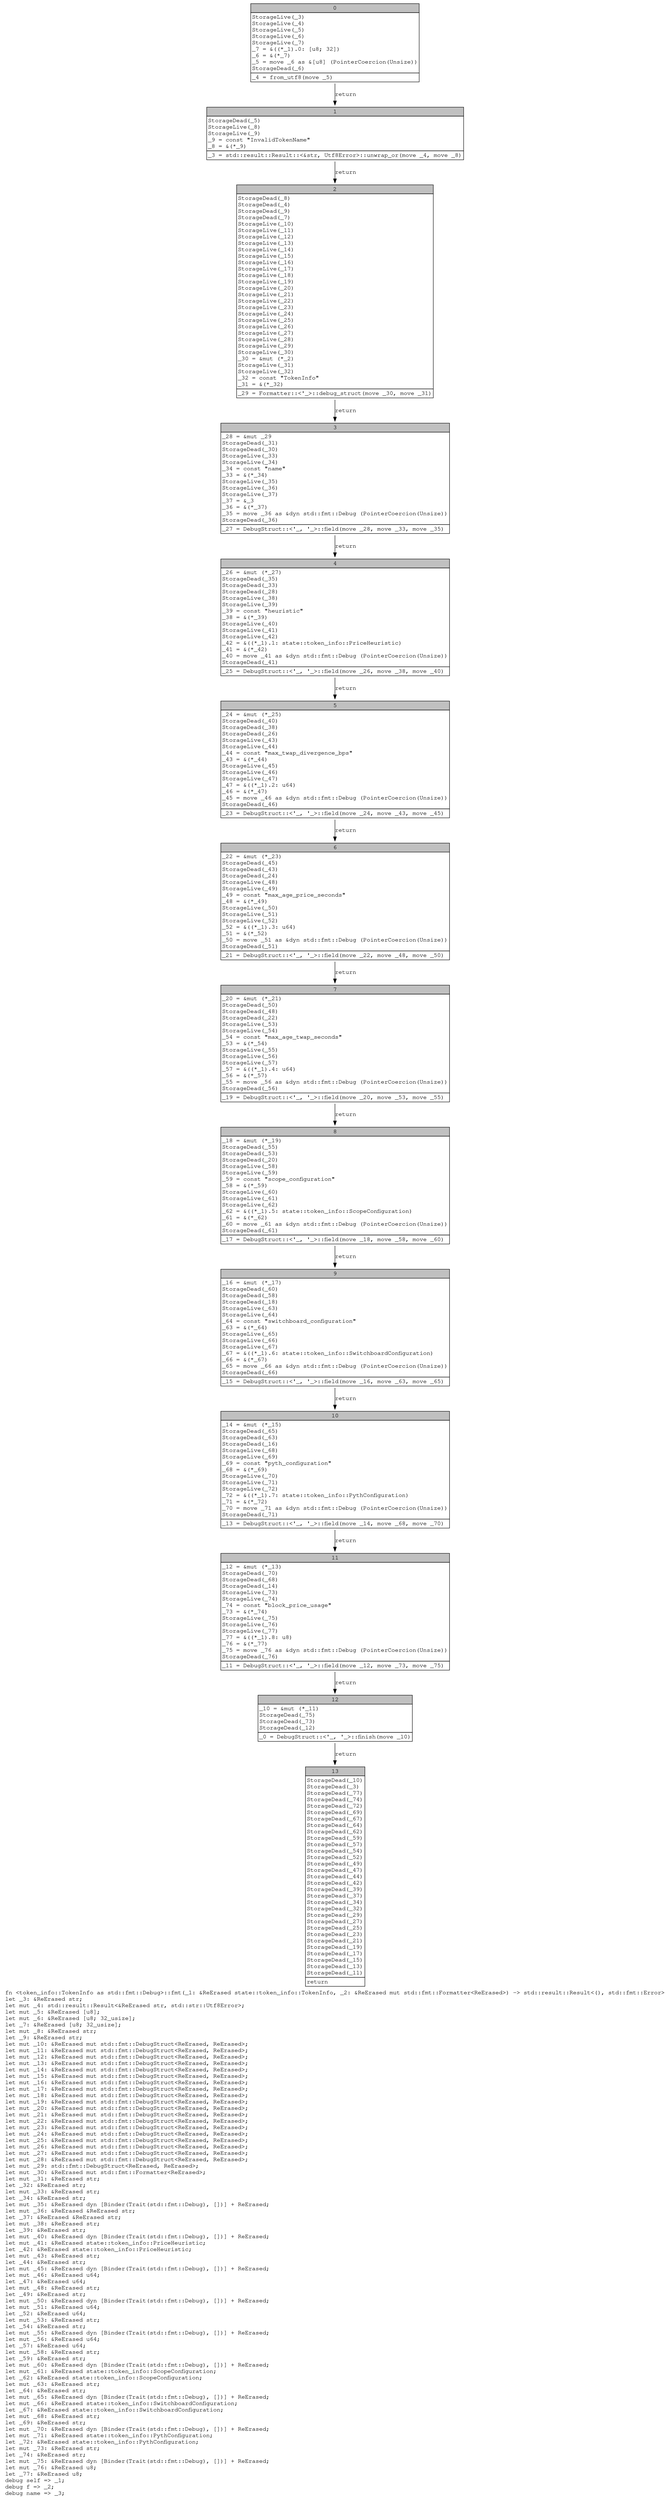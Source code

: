 digraph Mir_0_1982 {
    graph [fontname="Courier, monospace"];
    node [fontname="Courier, monospace"];
    edge [fontname="Courier, monospace"];
    label=<fn &lt;token_info::TokenInfo as std::fmt::Debug&gt;::fmt(_1: &amp;ReErased state::token_info::TokenInfo, _2: &amp;ReErased mut std::fmt::Formatter&lt;ReErased&gt;) -&gt; std::result::Result&lt;(), std::fmt::Error&gt;<br align="left"/>let _3: &amp;ReErased str;<br align="left"/>let mut _4: std::result::Result&lt;&amp;ReErased str, std::str::Utf8Error&gt;;<br align="left"/>let mut _5: &amp;ReErased [u8];<br align="left"/>let mut _6: &amp;ReErased [u8; 32_usize];<br align="left"/>let _7: &amp;ReErased [u8; 32_usize];<br align="left"/>let mut _8: &amp;ReErased str;<br align="left"/>let _9: &amp;ReErased str;<br align="left"/>let mut _10: &amp;ReErased mut std::fmt::DebugStruct&lt;ReErased, ReErased&gt;;<br align="left"/>let mut _11: &amp;ReErased mut std::fmt::DebugStruct&lt;ReErased, ReErased&gt;;<br align="left"/>let mut _12: &amp;ReErased mut std::fmt::DebugStruct&lt;ReErased, ReErased&gt;;<br align="left"/>let mut _13: &amp;ReErased mut std::fmt::DebugStruct&lt;ReErased, ReErased&gt;;<br align="left"/>let mut _14: &amp;ReErased mut std::fmt::DebugStruct&lt;ReErased, ReErased&gt;;<br align="left"/>let mut _15: &amp;ReErased mut std::fmt::DebugStruct&lt;ReErased, ReErased&gt;;<br align="left"/>let mut _16: &amp;ReErased mut std::fmt::DebugStruct&lt;ReErased, ReErased&gt;;<br align="left"/>let mut _17: &amp;ReErased mut std::fmt::DebugStruct&lt;ReErased, ReErased&gt;;<br align="left"/>let mut _18: &amp;ReErased mut std::fmt::DebugStruct&lt;ReErased, ReErased&gt;;<br align="left"/>let mut _19: &amp;ReErased mut std::fmt::DebugStruct&lt;ReErased, ReErased&gt;;<br align="left"/>let mut _20: &amp;ReErased mut std::fmt::DebugStruct&lt;ReErased, ReErased&gt;;<br align="left"/>let mut _21: &amp;ReErased mut std::fmt::DebugStruct&lt;ReErased, ReErased&gt;;<br align="left"/>let mut _22: &amp;ReErased mut std::fmt::DebugStruct&lt;ReErased, ReErased&gt;;<br align="left"/>let mut _23: &amp;ReErased mut std::fmt::DebugStruct&lt;ReErased, ReErased&gt;;<br align="left"/>let mut _24: &amp;ReErased mut std::fmt::DebugStruct&lt;ReErased, ReErased&gt;;<br align="left"/>let mut _25: &amp;ReErased mut std::fmt::DebugStruct&lt;ReErased, ReErased&gt;;<br align="left"/>let mut _26: &amp;ReErased mut std::fmt::DebugStruct&lt;ReErased, ReErased&gt;;<br align="left"/>let mut _27: &amp;ReErased mut std::fmt::DebugStruct&lt;ReErased, ReErased&gt;;<br align="left"/>let mut _28: &amp;ReErased mut std::fmt::DebugStruct&lt;ReErased, ReErased&gt;;<br align="left"/>let mut _29: std::fmt::DebugStruct&lt;ReErased, ReErased&gt;;<br align="left"/>let mut _30: &amp;ReErased mut std::fmt::Formatter&lt;ReErased&gt;;<br align="left"/>let mut _31: &amp;ReErased str;<br align="left"/>let _32: &amp;ReErased str;<br align="left"/>let mut _33: &amp;ReErased str;<br align="left"/>let _34: &amp;ReErased str;<br align="left"/>let mut _35: &amp;ReErased dyn [Binder(Trait(std::fmt::Debug), [])] + ReErased;<br align="left"/>let mut _36: &amp;ReErased &amp;ReErased str;<br align="left"/>let _37: &amp;ReErased &amp;ReErased str;<br align="left"/>let mut _38: &amp;ReErased str;<br align="left"/>let _39: &amp;ReErased str;<br align="left"/>let mut _40: &amp;ReErased dyn [Binder(Trait(std::fmt::Debug), [])] + ReErased;<br align="left"/>let mut _41: &amp;ReErased state::token_info::PriceHeuristic;<br align="left"/>let _42: &amp;ReErased state::token_info::PriceHeuristic;<br align="left"/>let mut _43: &amp;ReErased str;<br align="left"/>let _44: &amp;ReErased str;<br align="left"/>let mut _45: &amp;ReErased dyn [Binder(Trait(std::fmt::Debug), [])] + ReErased;<br align="left"/>let mut _46: &amp;ReErased u64;<br align="left"/>let _47: &amp;ReErased u64;<br align="left"/>let mut _48: &amp;ReErased str;<br align="left"/>let _49: &amp;ReErased str;<br align="left"/>let mut _50: &amp;ReErased dyn [Binder(Trait(std::fmt::Debug), [])] + ReErased;<br align="left"/>let mut _51: &amp;ReErased u64;<br align="left"/>let _52: &amp;ReErased u64;<br align="left"/>let mut _53: &amp;ReErased str;<br align="left"/>let _54: &amp;ReErased str;<br align="left"/>let mut _55: &amp;ReErased dyn [Binder(Trait(std::fmt::Debug), [])] + ReErased;<br align="left"/>let mut _56: &amp;ReErased u64;<br align="left"/>let _57: &amp;ReErased u64;<br align="left"/>let mut _58: &amp;ReErased str;<br align="left"/>let _59: &amp;ReErased str;<br align="left"/>let mut _60: &amp;ReErased dyn [Binder(Trait(std::fmt::Debug), [])] + ReErased;<br align="left"/>let mut _61: &amp;ReErased state::token_info::ScopeConfiguration;<br align="left"/>let _62: &amp;ReErased state::token_info::ScopeConfiguration;<br align="left"/>let mut _63: &amp;ReErased str;<br align="left"/>let _64: &amp;ReErased str;<br align="left"/>let mut _65: &amp;ReErased dyn [Binder(Trait(std::fmt::Debug), [])] + ReErased;<br align="left"/>let mut _66: &amp;ReErased state::token_info::SwitchboardConfiguration;<br align="left"/>let _67: &amp;ReErased state::token_info::SwitchboardConfiguration;<br align="left"/>let mut _68: &amp;ReErased str;<br align="left"/>let _69: &amp;ReErased str;<br align="left"/>let mut _70: &amp;ReErased dyn [Binder(Trait(std::fmt::Debug), [])] + ReErased;<br align="left"/>let mut _71: &amp;ReErased state::token_info::PythConfiguration;<br align="left"/>let _72: &amp;ReErased state::token_info::PythConfiguration;<br align="left"/>let mut _73: &amp;ReErased str;<br align="left"/>let _74: &amp;ReErased str;<br align="left"/>let mut _75: &amp;ReErased dyn [Binder(Trait(std::fmt::Debug), [])] + ReErased;<br align="left"/>let mut _76: &amp;ReErased u8;<br align="left"/>let _77: &amp;ReErased u8;<br align="left"/>debug self =&gt; _1;<br align="left"/>debug f =&gt; _2;<br align="left"/>debug name =&gt; _3;<br align="left"/>>;
    bb0__0_1982 [shape="none", label=<<table border="0" cellborder="1" cellspacing="0"><tr><td bgcolor="gray" align="center" colspan="1">0</td></tr><tr><td align="left" balign="left">StorageLive(_3)<br/>StorageLive(_4)<br/>StorageLive(_5)<br/>StorageLive(_6)<br/>StorageLive(_7)<br/>_7 = &amp;((*_1).0: [u8; 32])<br/>_6 = &amp;(*_7)<br/>_5 = move _6 as &amp;[u8] (PointerCoercion(Unsize))<br/>StorageDead(_6)<br/></td></tr><tr><td align="left">_4 = from_utf8(move _5)</td></tr></table>>];
    bb1__0_1982 [shape="none", label=<<table border="0" cellborder="1" cellspacing="0"><tr><td bgcolor="gray" align="center" colspan="1">1</td></tr><tr><td align="left" balign="left">StorageDead(_5)<br/>StorageLive(_8)<br/>StorageLive(_9)<br/>_9 = const &quot;InvalidTokenName&quot;<br/>_8 = &amp;(*_9)<br/></td></tr><tr><td align="left">_3 = std::result::Result::&lt;&amp;str, Utf8Error&gt;::unwrap_or(move _4, move _8)</td></tr></table>>];
    bb2__0_1982 [shape="none", label=<<table border="0" cellborder="1" cellspacing="0"><tr><td bgcolor="gray" align="center" colspan="1">2</td></tr><tr><td align="left" balign="left">StorageDead(_8)<br/>StorageDead(_4)<br/>StorageDead(_9)<br/>StorageDead(_7)<br/>StorageLive(_10)<br/>StorageLive(_11)<br/>StorageLive(_12)<br/>StorageLive(_13)<br/>StorageLive(_14)<br/>StorageLive(_15)<br/>StorageLive(_16)<br/>StorageLive(_17)<br/>StorageLive(_18)<br/>StorageLive(_19)<br/>StorageLive(_20)<br/>StorageLive(_21)<br/>StorageLive(_22)<br/>StorageLive(_23)<br/>StorageLive(_24)<br/>StorageLive(_25)<br/>StorageLive(_26)<br/>StorageLive(_27)<br/>StorageLive(_28)<br/>StorageLive(_29)<br/>StorageLive(_30)<br/>_30 = &amp;mut (*_2)<br/>StorageLive(_31)<br/>StorageLive(_32)<br/>_32 = const &quot;TokenInfo&quot;<br/>_31 = &amp;(*_32)<br/></td></tr><tr><td align="left">_29 = Formatter::&lt;'_&gt;::debug_struct(move _30, move _31)</td></tr></table>>];
    bb3__0_1982 [shape="none", label=<<table border="0" cellborder="1" cellspacing="0"><tr><td bgcolor="gray" align="center" colspan="1">3</td></tr><tr><td align="left" balign="left">_28 = &amp;mut _29<br/>StorageDead(_31)<br/>StorageDead(_30)<br/>StorageLive(_33)<br/>StorageLive(_34)<br/>_34 = const &quot;name&quot;<br/>_33 = &amp;(*_34)<br/>StorageLive(_35)<br/>StorageLive(_36)<br/>StorageLive(_37)<br/>_37 = &amp;_3<br/>_36 = &amp;(*_37)<br/>_35 = move _36 as &amp;dyn std::fmt::Debug (PointerCoercion(Unsize))<br/>StorageDead(_36)<br/></td></tr><tr><td align="left">_27 = DebugStruct::&lt;'_, '_&gt;::field(move _28, move _33, move _35)</td></tr></table>>];
    bb4__0_1982 [shape="none", label=<<table border="0" cellborder="1" cellspacing="0"><tr><td bgcolor="gray" align="center" colspan="1">4</td></tr><tr><td align="left" balign="left">_26 = &amp;mut (*_27)<br/>StorageDead(_35)<br/>StorageDead(_33)<br/>StorageDead(_28)<br/>StorageLive(_38)<br/>StorageLive(_39)<br/>_39 = const &quot;heuristic&quot;<br/>_38 = &amp;(*_39)<br/>StorageLive(_40)<br/>StorageLive(_41)<br/>StorageLive(_42)<br/>_42 = &amp;((*_1).1: state::token_info::PriceHeuristic)<br/>_41 = &amp;(*_42)<br/>_40 = move _41 as &amp;dyn std::fmt::Debug (PointerCoercion(Unsize))<br/>StorageDead(_41)<br/></td></tr><tr><td align="left">_25 = DebugStruct::&lt;'_, '_&gt;::field(move _26, move _38, move _40)</td></tr></table>>];
    bb5__0_1982 [shape="none", label=<<table border="0" cellborder="1" cellspacing="0"><tr><td bgcolor="gray" align="center" colspan="1">5</td></tr><tr><td align="left" balign="left">_24 = &amp;mut (*_25)<br/>StorageDead(_40)<br/>StorageDead(_38)<br/>StorageDead(_26)<br/>StorageLive(_43)<br/>StorageLive(_44)<br/>_44 = const &quot;max_twap_divergence_bps&quot;<br/>_43 = &amp;(*_44)<br/>StorageLive(_45)<br/>StorageLive(_46)<br/>StorageLive(_47)<br/>_47 = &amp;((*_1).2: u64)<br/>_46 = &amp;(*_47)<br/>_45 = move _46 as &amp;dyn std::fmt::Debug (PointerCoercion(Unsize))<br/>StorageDead(_46)<br/></td></tr><tr><td align="left">_23 = DebugStruct::&lt;'_, '_&gt;::field(move _24, move _43, move _45)</td></tr></table>>];
    bb6__0_1982 [shape="none", label=<<table border="0" cellborder="1" cellspacing="0"><tr><td bgcolor="gray" align="center" colspan="1">6</td></tr><tr><td align="left" balign="left">_22 = &amp;mut (*_23)<br/>StorageDead(_45)<br/>StorageDead(_43)<br/>StorageDead(_24)<br/>StorageLive(_48)<br/>StorageLive(_49)<br/>_49 = const &quot;max_age_price_seconds&quot;<br/>_48 = &amp;(*_49)<br/>StorageLive(_50)<br/>StorageLive(_51)<br/>StorageLive(_52)<br/>_52 = &amp;((*_1).3: u64)<br/>_51 = &amp;(*_52)<br/>_50 = move _51 as &amp;dyn std::fmt::Debug (PointerCoercion(Unsize))<br/>StorageDead(_51)<br/></td></tr><tr><td align="left">_21 = DebugStruct::&lt;'_, '_&gt;::field(move _22, move _48, move _50)</td></tr></table>>];
    bb7__0_1982 [shape="none", label=<<table border="0" cellborder="1" cellspacing="0"><tr><td bgcolor="gray" align="center" colspan="1">7</td></tr><tr><td align="left" balign="left">_20 = &amp;mut (*_21)<br/>StorageDead(_50)<br/>StorageDead(_48)<br/>StorageDead(_22)<br/>StorageLive(_53)<br/>StorageLive(_54)<br/>_54 = const &quot;max_age_twap_seconds&quot;<br/>_53 = &amp;(*_54)<br/>StorageLive(_55)<br/>StorageLive(_56)<br/>StorageLive(_57)<br/>_57 = &amp;((*_1).4: u64)<br/>_56 = &amp;(*_57)<br/>_55 = move _56 as &amp;dyn std::fmt::Debug (PointerCoercion(Unsize))<br/>StorageDead(_56)<br/></td></tr><tr><td align="left">_19 = DebugStruct::&lt;'_, '_&gt;::field(move _20, move _53, move _55)</td></tr></table>>];
    bb8__0_1982 [shape="none", label=<<table border="0" cellborder="1" cellspacing="0"><tr><td bgcolor="gray" align="center" colspan="1">8</td></tr><tr><td align="left" balign="left">_18 = &amp;mut (*_19)<br/>StorageDead(_55)<br/>StorageDead(_53)<br/>StorageDead(_20)<br/>StorageLive(_58)<br/>StorageLive(_59)<br/>_59 = const &quot;scope_configuration&quot;<br/>_58 = &amp;(*_59)<br/>StorageLive(_60)<br/>StorageLive(_61)<br/>StorageLive(_62)<br/>_62 = &amp;((*_1).5: state::token_info::ScopeConfiguration)<br/>_61 = &amp;(*_62)<br/>_60 = move _61 as &amp;dyn std::fmt::Debug (PointerCoercion(Unsize))<br/>StorageDead(_61)<br/></td></tr><tr><td align="left">_17 = DebugStruct::&lt;'_, '_&gt;::field(move _18, move _58, move _60)</td></tr></table>>];
    bb9__0_1982 [shape="none", label=<<table border="0" cellborder="1" cellspacing="0"><tr><td bgcolor="gray" align="center" colspan="1">9</td></tr><tr><td align="left" balign="left">_16 = &amp;mut (*_17)<br/>StorageDead(_60)<br/>StorageDead(_58)<br/>StorageDead(_18)<br/>StorageLive(_63)<br/>StorageLive(_64)<br/>_64 = const &quot;switchboard_configuration&quot;<br/>_63 = &amp;(*_64)<br/>StorageLive(_65)<br/>StorageLive(_66)<br/>StorageLive(_67)<br/>_67 = &amp;((*_1).6: state::token_info::SwitchboardConfiguration)<br/>_66 = &amp;(*_67)<br/>_65 = move _66 as &amp;dyn std::fmt::Debug (PointerCoercion(Unsize))<br/>StorageDead(_66)<br/></td></tr><tr><td align="left">_15 = DebugStruct::&lt;'_, '_&gt;::field(move _16, move _63, move _65)</td></tr></table>>];
    bb10__0_1982 [shape="none", label=<<table border="0" cellborder="1" cellspacing="0"><tr><td bgcolor="gray" align="center" colspan="1">10</td></tr><tr><td align="left" balign="left">_14 = &amp;mut (*_15)<br/>StorageDead(_65)<br/>StorageDead(_63)<br/>StorageDead(_16)<br/>StorageLive(_68)<br/>StorageLive(_69)<br/>_69 = const &quot;pyth_configuration&quot;<br/>_68 = &amp;(*_69)<br/>StorageLive(_70)<br/>StorageLive(_71)<br/>StorageLive(_72)<br/>_72 = &amp;((*_1).7: state::token_info::PythConfiguration)<br/>_71 = &amp;(*_72)<br/>_70 = move _71 as &amp;dyn std::fmt::Debug (PointerCoercion(Unsize))<br/>StorageDead(_71)<br/></td></tr><tr><td align="left">_13 = DebugStruct::&lt;'_, '_&gt;::field(move _14, move _68, move _70)</td></tr></table>>];
    bb11__0_1982 [shape="none", label=<<table border="0" cellborder="1" cellspacing="0"><tr><td bgcolor="gray" align="center" colspan="1">11</td></tr><tr><td align="left" balign="left">_12 = &amp;mut (*_13)<br/>StorageDead(_70)<br/>StorageDead(_68)<br/>StorageDead(_14)<br/>StorageLive(_73)<br/>StorageLive(_74)<br/>_74 = const &quot;block_price_usage&quot;<br/>_73 = &amp;(*_74)<br/>StorageLive(_75)<br/>StorageLive(_76)<br/>StorageLive(_77)<br/>_77 = &amp;((*_1).8: u8)<br/>_76 = &amp;(*_77)<br/>_75 = move _76 as &amp;dyn std::fmt::Debug (PointerCoercion(Unsize))<br/>StorageDead(_76)<br/></td></tr><tr><td align="left">_11 = DebugStruct::&lt;'_, '_&gt;::field(move _12, move _73, move _75)</td></tr></table>>];
    bb12__0_1982 [shape="none", label=<<table border="0" cellborder="1" cellspacing="0"><tr><td bgcolor="gray" align="center" colspan="1">12</td></tr><tr><td align="left" balign="left">_10 = &amp;mut (*_11)<br/>StorageDead(_75)<br/>StorageDead(_73)<br/>StorageDead(_12)<br/></td></tr><tr><td align="left">_0 = DebugStruct::&lt;'_, '_&gt;::finish(move _10)</td></tr></table>>];
    bb13__0_1982 [shape="none", label=<<table border="0" cellborder="1" cellspacing="0"><tr><td bgcolor="gray" align="center" colspan="1">13</td></tr><tr><td align="left" balign="left">StorageDead(_10)<br/>StorageDead(_3)<br/>StorageDead(_77)<br/>StorageDead(_74)<br/>StorageDead(_72)<br/>StorageDead(_69)<br/>StorageDead(_67)<br/>StorageDead(_64)<br/>StorageDead(_62)<br/>StorageDead(_59)<br/>StorageDead(_57)<br/>StorageDead(_54)<br/>StorageDead(_52)<br/>StorageDead(_49)<br/>StorageDead(_47)<br/>StorageDead(_44)<br/>StorageDead(_42)<br/>StorageDead(_39)<br/>StorageDead(_37)<br/>StorageDead(_34)<br/>StorageDead(_32)<br/>StorageDead(_29)<br/>StorageDead(_27)<br/>StorageDead(_25)<br/>StorageDead(_23)<br/>StorageDead(_21)<br/>StorageDead(_19)<br/>StorageDead(_17)<br/>StorageDead(_15)<br/>StorageDead(_13)<br/>StorageDead(_11)<br/></td></tr><tr><td align="left">return</td></tr></table>>];
    bb0__0_1982 -> bb1__0_1982 [label="return"];
    bb1__0_1982 -> bb2__0_1982 [label="return"];
    bb2__0_1982 -> bb3__0_1982 [label="return"];
    bb3__0_1982 -> bb4__0_1982 [label="return"];
    bb4__0_1982 -> bb5__0_1982 [label="return"];
    bb5__0_1982 -> bb6__0_1982 [label="return"];
    bb6__0_1982 -> bb7__0_1982 [label="return"];
    bb7__0_1982 -> bb8__0_1982 [label="return"];
    bb8__0_1982 -> bb9__0_1982 [label="return"];
    bb9__0_1982 -> bb10__0_1982 [label="return"];
    bb10__0_1982 -> bb11__0_1982 [label="return"];
    bb11__0_1982 -> bb12__0_1982 [label="return"];
    bb12__0_1982 -> bb13__0_1982 [label="return"];
}
